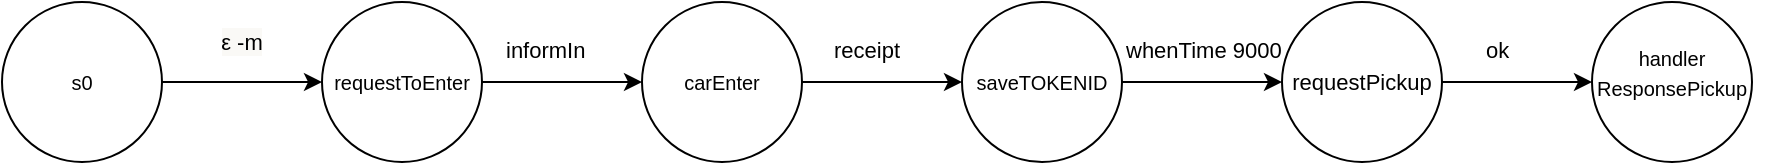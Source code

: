 <mxfile version="15.2.7" type="device"><diagram id="odgAG62oQUaoKAaReaZ3" name="Page-1"><mxGraphModel dx="1038" dy="547" grid="1" gridSize="10" guides="1" tooltips="1" connect="1" arrows="1" fold="1" page="1" pageScale="1" pageWidth="827" pageHeight="1169" math="0" shadow="0"><root><mxCell id="0"/><mxCell id="1" parent="0"/><mxCell id="Uj4QpMdHATiAX6uXI1ay-9" value="" style="edgeStyle=orthogonalEdgeStyle;rounded=0;orthogonalLoop=1;jettySize=auto;html=1;" edge="1" parent="1" source="Uj4QpMdHATiAX6uXI1ay-1" target="Uj4QpMdHATiAX6uXI1ay-6"><mxGeometry relative="1" as="geometry"/></mxCell><mxCell id="Uj4QpMdHATiAX6uXI1ay-1" value="&lt;font style=&quot;font-size: 10px&quot;&gt;s0&lt;/font&gt;" style="ellipse;whiteSpace=wrap;html=1;aspect=fixed;" vertex="1" parent="1"><mxGeometry y="560" width="80" height="80" as="geometry"/></mxCell><mxCell id="Uj4QpMdHATiAX6uXI1ay-12" value="" style="edgeStyle=orthogonalEdgeStyle;rounded=0;orthogonalLoop=1;jettySize=auto;html=1;" edge="1" parent="1" source="Uj4QpMdHATiAX6uXI1ay-3" target="Uj4QpMdHATiAX6uXI1ay-8"><mxGeometry relative="1" as="geometry"/></mxCell><mxCell id="Uj4QpMdHATiAX6uXI1ay-3" value="&lt;font style=&quot;font-size: 10px&quot;&gt;saveTOKENID&lt;/font&gt;" style="ellipse;whiteSpace=wrap;html=1;aspect=fixed;" vertex="1" parent="1"><mxGeometry x="480" y="560" width="80" height="80" as="geometry"/></mxCell><mxCell id="Uj4QpMdHATiAX6uXI1ay-4" value="" style="ellipse;whiteSpace=wrap;html=1;aspect=fixed;" vertex="1" parent="1"><mxGeometry x="795" y="560" width="80" height="80" as="geometry"/></mxCell><mxCell id="Uj4QpMdHATiAX6uXI1ay-11" value="" style="edgeStyle=orthogonalEdgeStyle;rounded=0;orthogonalLoop=1;jettySize=auto;html=1;" edge="1" parent="1" source="Uj4QpMdHATiAX6uXI1ay-5" target="Uj4QpMdHATiAX6uXI1ay-3"><mxGeometry relative="1" as="geometry"/></mxCell><mxCell id="Uj4QpMdHATiAX6uXI1ay-5" value="&lt;font style=&quot;font-size: 10px&quot;&gt;carEnter&lt;/font&gt;" style="ellipse;whiteSpace=wrap;html=1;aspect=fixed;" vertex="1" parent="1"><mxGeometry x="320" y="560" width="80" height="80" as="geometry"/></mxCell><mxCell id="Uj4QpMdHATiAX6uXI1ay-10" value="" style="edgeStyle=orthogonalEdgeStyle;rounded=0;orthogonalLoop=1;jettySize=auto;html=1;" edge="1" parent="1" source="Uj4QpMdHATiAX6uXI1ay-6" target="Uj4QpMdHATiAX6uXI1ay-5"><mxGeometry relative="1" as="geometry"/></mxCell><mxCell id="Uj4QpMdHATiAX6uXI1ay-6" value="&lt;font style=&quot;font-size: 10px&quot;&gt;requestToEnter&lt;/font&gt;" style="ellipse;whiteSpace=wrap;html=1;aspect=fixed;" vertex="1" parent="1"><mxGeometry x="160" y="560" width="80" height="80" as="geometry"/></mxCell><mxCell id="Uj4QpMdHATiAX6uXI1ay-13" value="" style="edgeStyle=orthogonalEdgeStyle;rounded=0;orthogonalLoop=1;jettySize=auto;html=1;" edge="1" parent="1" source="Uj4QpMdHATiAX6uXI1ay-8" target="Uj4QpMdHATiAX6uXI1ay-4"><mxGeometry relative="1" as="geometry"/></mxCell><mxCell id="Uj4QpMdHATiAX6uXI1ay-8" value="&lt;font style=&quot;font-size: 11px&quot;&gt;requestPickup&lt;/font&gt;" style="ellipse;whiteSpace=wrap;html=1;aspect=fixed;" vertex="1" parent="1"><mxGeometry x="640" y="560" width="80" height="80" as="geometry"/></mxCell><mxCell id="Uj4QpMdHATiAX6uXI1ay-15" value="&lt;span style=&quot;font-size: 10px&quot;&gt;handler&lt;br&gt;ResponsePickup&lt;/span&gt;" style="text;html=1;strokeColor=none;fillColor=none;align=center;verticalAlign=middle;whiteSpace=wrap;rounded=0;" vertex="1" parent="1"><mxGeometry x="780" y="570" width="110" height="50" as="geometry"/></mxCell><mxCell id="Uj4QpMdHATiAX6uXI1ay-19" value="&lt;p&gt;&lt;span style=&quot;box-sizing: border-box ; text-align: justify ; background-color: rgb(250 , 249 , 246)&quot;&gt;&lt;font style=&quot;font-size: 11px&quot; face=&quot;Helvetica&quot;&gt;ε -m&lt;/font&gt;&lt;/span&gt;&lt;/p&gt;" style="text;html=1;strokeColor=none;fillColor=none;align=center;verticalAlign=middle;whiteSpace=wrap;rounded=0;fontFamily=Times New Roman;" vertex="1" parent="1"><mxGeometry x="100" y="570" width="40" height="20" as="geometry"/></mxCell><mxCell id="Uj4QpMdHATiAX6uXI1ay-20" value="&lt;font style=&quot;font-size: 11px&quot;&gt;informIn&lt;/font&gt;" style="text;whiteSpace=wrap;html=1;" vertex="1" parent="1"><mxGeometry x="250" y="570" width="70" height="30" as="geometry"/></mxCell><mxCell id="Uj4QpMdHATiAX6uXI1ay-21" value="&lt;font style=&quot;font-size: 11px&quot;&gt;receipt&lt;/font&gt;" style="text;whiteSpace=wrap;html=1;" vertex="1" parent="1"><mxGeometry x="413.5" y="570" width="60" height="30" as="geometry"/></mxCell><mxCell id="Uj4QpMdHATiAX6uXI1ay-22" value="&lt;font style=&quot;font-size: 11px&quot;&gt;whenTime 9000&lt;/font&gt;" style="text;whiteSpace=wrap;html=1;" vertex="1" parent="1"><mxGeometry x="560" y="570" width="130" height="30" as="geometry"/></mxCell><mxCell id="Uj4QpMdHATiAX6uXI1ay-23" value="&lt;font style=&quot;font-size: 11px&quot;&gt;ok&lt;/font&gt;" style="text;whiteSpace=wrap;html=1;" vertex="1" parent="1"><mxGeometry x="740" y="570" width="40" height="30" as="geometry"/></mxCell></root></mxGraphModel></diagram></mxfile>